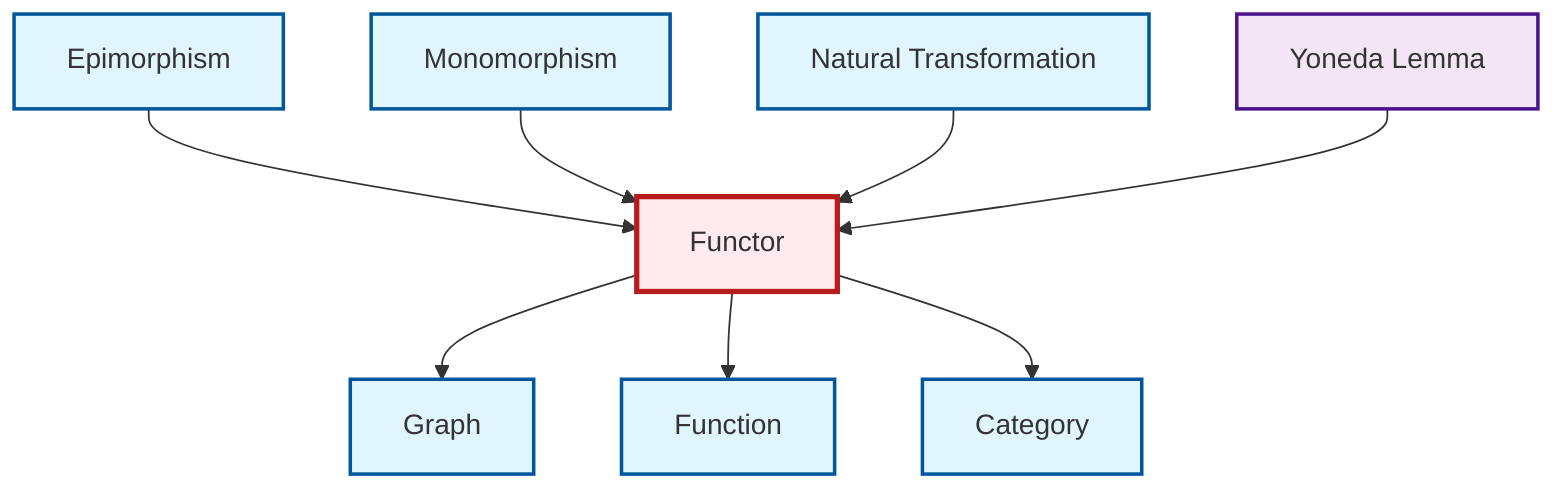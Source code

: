 graph TD
    classDef definition fill:#e1f5fe,stroke:#01579b,stroke-width:2px
    classDef theorem fill:#f3e5f5,stroke:#4a148c,stroke-width:2px
    classDef axiom fill:#fff3e0,stroke:#e65100,stroke-width:2px
    classDef example fill:#e8f5e9,stroke:#1b5e20,stroke-width:2px
    classDef current fill:#ffebee,stroke:#b71c1c,stroke-width:3px
    def-functor["Functor"]:::definition
    thm-yoneda["Yoneda Lemma"]:::theorem
    def-function["Function"]:::definition
    def-natural-transformation["Natural Transformation"]:::definition
    def-graph["Graph"]:::definition
    def-monomorphism["Monomorphism"]:::definition
    def-epimorphism["Epimorphism"]:::definition
    def-category["Category"]:::definition
    def-functor --> def-graph
    def-epimorphism --> def-functor
    def-monomorphism --> def-functor
    def-natural-transformation --> def-functor
    thm-yoneda --> def-functor
    def-functor --> def-function
    def-functor --> def-category
    class def-functor current